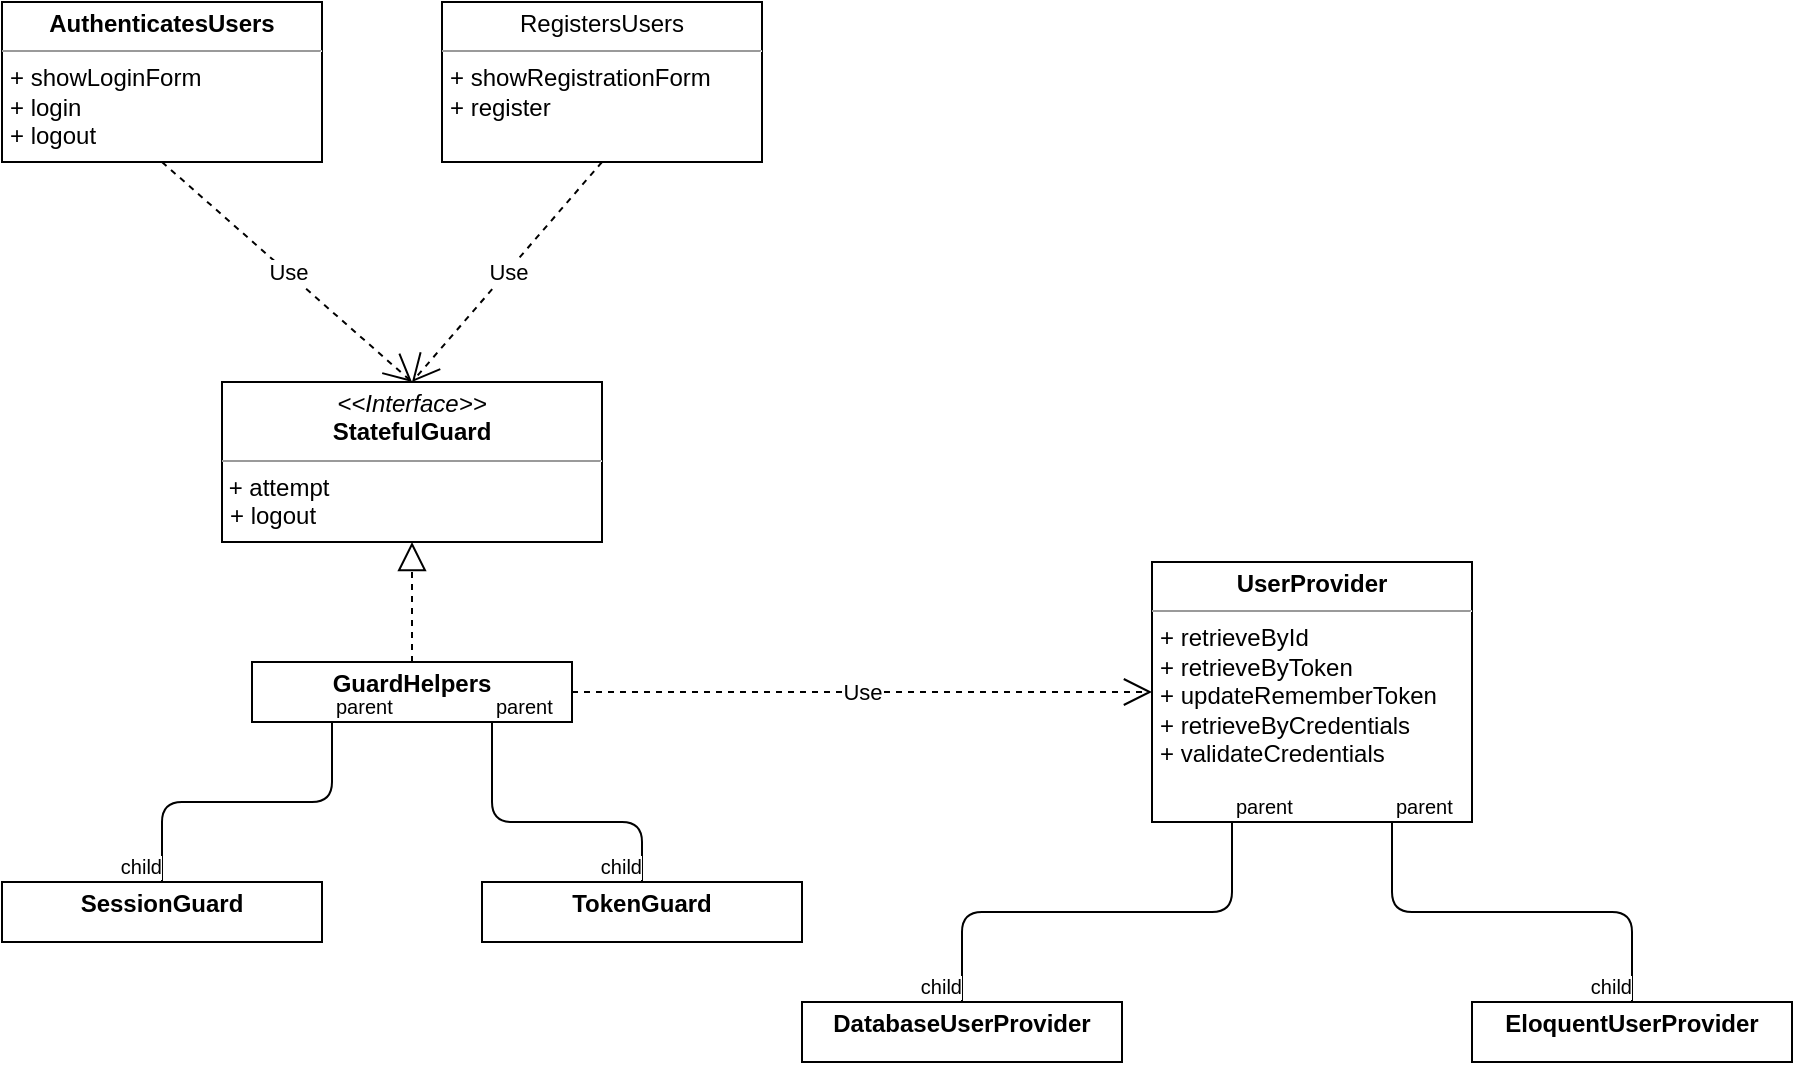 <mxfile version="12.5.4" type="github">
  <diagram id="gZD3GhaqJtmUgJuXptB7" name="第 1 页">
    <mxGraphModel dx="1373" dy="773" grid="1" gridSize="10" guides="1" tooltips="1" connect="1" arrows="1" fold="1" page="1" pageScale="1" pageWidth="827" pageHeight="1169" math="0" shadow="0">
      <root>
        <mxCell id="0"/>
        <mxCell id="1" parent="0"/>
        <mxCell id="f1CG-zrmnWsXXwke2t2M-1" value="&lt;p style=&quot;margin: 0px ; margin-top: 4px ; text-align: center&quot;&gt;&lt;b&gt;AuthenticatesUsers&lt;/b&gt;&lt;/p&gt;&lt;hr size=&quot;1&quot;&gt;&lt;p style=&quot;margin: 0px ; margin-left: 4px&quot;&gt;+ showLoginForm&lt;/p&gt;&lt;p style=&quot;margin: 0px ; margin-left: 4px&quot;&gt;+&amp;nbsp;login&lt;/p&gt;&lt;p style=&quot;margin: 0px ; margin-left: 4px&quot;&gt;+&amp;nbsp;logout&lt;/p&gt;" style="verticalAlign=top;align=left;overflow=fill;fontSize=12;fontFamily=Helvetica;html=1;" vertex="1" parent="1">
          <mxGeometry x="30" y="150" width="160" height="80" as="geometry"/>
        </mxCell>
        <mxCell id="f1CG-zrmnWsXXwke2t2M-5" value="Use" style="endArrow=open;endSize=12;dashed=1;html=1;entryX=0.5;entryY=0;entryDx=0;entryDy=0;exitX=0.5;exitY=1;exitDx=0;exitDy=0;" edge="1" parent="1" source="f1CG-zrmnWsXXwke2t2M-1" target="f1CG-zrmnWsXXwke2t2M-8">
          <mxGeometry width="160" relative="1" as="geometry">
            <mxPoint x="110" y="310" as="sourcePoint"/>
            <mxPoint x="305" y="420" as="targetPoint"/>
          </mxGeometry>
        </mxCell>
        <mxCell id="f1CG-zrmnWsXXwke2t2M-6" value="&lt;p style=&quot;margin: 0px ; margin-top: 4px ; text-align: center&quot;&gt;RegistersUsers&lt;br&gt;&lt;/p&gt;&lt;hr size=&quot;1&quot;&gt;&lt;p style=&quot;margin: 0px ; margin-left: 4px&quot;&gt;+ showRegistrationForm&lt;/p&gt;&lt;p style=&quot;margin: 0px ; margin-left: 4px&quot;&gt;+&amp;nbsp;register&lt;/p&gt;" style="verticalAlign=top;align=left;overflow=fill;fontSize=12;fontFamily=Helvetica;html=1;" vertex="1" parent="1">
          <mxGeometry x="250" y="150" width="160" height="80" as="geometry"/>
        </mxCell>
        <mxCell id="f1CG-zrmnWsXXwke2t2M-7" value="Use" style="endArrow=open;endSize=12;dashed=1;html=1;exitX=0.5;exitY=1;exitDx=0;exitDy=0;entryX=0.5;entryY=0;entryDx=0;entryDy=0;" edge="1" parent="1" source="f1CG-zrmnWsXXwke2t2M-6" target="f1CG-zrmnWsXXwke2t2M-8">
          <mxGeometry width="160" relative="1" as="geometry">
            <mxPoint x="370" y="250" as="sourcePoint"/>
            <mxPoint x="307.907" y="420" as="targetPoint"/>
          </mxGeometry>
        </mxCell>
        <mxCell id="f1CG-zrmnWsXXwke2t2M-8" value="&lt;p style=&quot;margin: 0px ; margin-top: 4px ; text-align: center&quot;&gt;&lt;i&gt;&amp;lt;&amp;lt;Interface&amp;gt;&amp;gt;&lt;/i&gt;&lt;br&gt;&lt;b&gt;StatefulGuard&lt;/b&gt;&lt;br&gt;&lt;/p&gt;&lt;hr size=&quot;1&quot;&gt;&lt;p style=&quot;margin: 0px ; margin-left: 4px&quot;&gt;&lt;/p&gt;&amp;nbsp;+ attempt&lt;p style=&quot;margin: 0px ; margin-left: 4px&quot;&gt;+ logout&lt;/p&gt;" style="verticalAlign=top;align=left;overflow=fill;fontSize=12;fontFamily=Helvetica;html=1;" vertex="1" parent="1">
          <mxGeometry x="140" y="340" width="190" height="80" as="geometry"/>
        </mxCell>
        <mxCell id="f1CG-zrmnWsXXwke2t2M-9" value="&lt;p style=&quot;margin: 0px ; margin-top: 4px ; text-align: center&quot;&gt;&lt;b&gt;GuardHelpers&lt;/b&gt;&lt;/p&gt;" style="verticalAlign=top;align=left;overflow=fill;fontSize=12;fontFamily=Helvetica;html=1;" vertex="1" parent="1">
          <mxGeometry x="155" y="480" width="160" height="30" as="geometry"/>
        </mxCell>
        <mxCell id="f1CG-zrmnWsXXwke2t2M-10" value="" style="endArrow=none;html=1;edgeStyle=orthogonalEdgeStyle;exitX=0.25;exitY=1;exitDx=0;exitDy=0;entryX=0.5;entryY=0;entryDx=0;entryDy=0;" edge="1" parent="1" source="f1CG-zrmnWsXXwke2t2M-9" target="f1CG-zrmnWsXXwke2t2M-36">
          <mxGeometry relative="1" as="geometry">
            <mxPoint x="-40" y="510" as="sourcePoint"/>
            <mxPoint x="120" y="510" as="targetPoint"/>
            <Array as="points">
              <mxPoint x="195" y="550"/>
              <mxPoint x="110" y="550"/>
            </Array>
          </mxGeometry>
        </mxCell>
        <mxCell id="f1CG-zrmnWsXXwke2t2M-11" value="parent" style="resizable=0;html=1;align=left;verticalAlign=bottom;labelBackgroundColor=#ffffff;fontSize=10;" connectable="0" vertex="1" parent="f1CG-zrmnWsXXwke2t2M-10">
          <mxGeometry x="-1" relative="1" as="geometry"/>
        </mxCell>
        <mxCell id="f1CG-zrmnWsXXwke2t2M-12" value="child" style="resizable=0;html=1;align=right;verticalAlign=bottom;labelBackgroundColor=#ffffff;fontSize=10;" connectable="0" vertex="1" parent="f1CG-zrmnWsXXwke2t2M-10">
          <mxGeometry x="1" relative="1" as="geometry"/>
        </mxCell>
        <mxCell id="f1CG-zrmnWsXXwke2t2M-20" value="&lt;p style=&quot;margin: 0px ; margin-top: 4px ; text-align: center&quot;&gt;&lt;b&gt;UserProvider&lt;/b&gt;&lt;/p&gt;&lt;hr size=&quot;1&quot;&gt;&lt;p style=&quot;margin: 0px ; margin-left: 4px&quot;&gt;+ retrieveById&lt;/p&gt;&lt;p style=&quot;margin: 0px ; margin-left: 4px&quot;&gt;+&amp;nbsp;retrieveByToken&lt;/p&gt;&lt;p style=&quot;margin: 0px ; margin-left: 4px&quot;&gt;+&amp;nbsp;updateRememberToken&lt;/p&gt;&lt;p style=&quot;margin: 0px ; margin-left: 4px&quot;&gt;+&amp;nbsp;retrieveByCredentials&lt;/p&gt;&lt;p style=&quot;margin: 0px ; margin-left: 4px&quot;&gt;+&amp;nbsp;validateCredentials&lt;/p&gt;" style="verticalAlign=top;align=left;overflow=fill;fontSize=12;fontFamily=Helvetica;html=1;" vertex="1" parent="1">
          <mxGeometry x="605" y="430" width="160" height="130" as="geometry"/>
        </mxCell>
        <mxCell id="f1CG-zrmnWsXXwke2t2M-21" value="Use" style="endArrow=open;endSize=12;dashed=1;html=1;entryX=0;entryY=0.5;entryDx=0;entryDy=0;exitX=1;exitY=0.5;exitDx=0;exitDy=0;" edge="1" parent="1" source="f1CG-zrmnWsXXwke2t2M-9" target="f1CG-zrmnWsXXwke2t2M-20">
          <mxGeometry width="160" relative="1" as="geometry">
            <mxPoint x="-80" y="510" as="sourcePoint"/>
            <mxPoint x="80" y="510" as="targetPoint"/>
          </mxGeometry>
        </mxCell>
        <mxCell id="f1CG-zrmnWsXXwke2t2M-22" value="&lt;p style=&quot;margin: 0px ; margin-top: 4px ; text-align: center&quot;&gt;&lt;b&gt;DatabaseUserProvider&lt;/b&gt;&lt;br&gt;&lt;/p&gt;&lt;p style=&quot;margin: 0px ; margin-left: 4px&quot;&gt;&lt;br&gt;&lt;/p&gt;" style="verticalAlign=top;align=left;overflow=fill;fontSize=12;fontFamily=Helvetica;html=1;" vertex="1" parent="1">
          <mxGeometry x="430" y="650" width="160" height="30" as="geometry"/>
        </mxCell>
        <mxCell id="f1CG-zrmnWsXXwke2t2M-26" value="" style="endArrow=none;html=1;edgeStyle=orthogonalEdgeStyle;exitX=0.25;exitY=1;exitDx=0;exitDy=0;" edge="1" parent="1" source="f1CG-zrmnWsXXwke2t2M-20" target="f1CG-zrmnWsXXwke2t2M-22">
          <mxGeometry relative="1" as="geometry">
            <mxPoint x="632.5" y="624" as="sourcePoint"/>
            <mxPoint x="792.5" y="624" as="targetPoint"/>
          </mxGeometry>
        </mxCell>
        <mxCell id="f1CG-zrmnWsXXwke2t2M-27" value="parent" style="resizable=0;html=1;align=left;verticalAlign=bottom;labelBackgroundColor=#ffffff;fontSize=10;" connectable="0" vertex="1" parent="f1CG-zrmnWsXXwke2t2M-26">
          <mxGeometry x="-1" relative="1" as="geometry"/>
        </mxCell>
        <mxCell id="f1CG-zrmnWsXXwke2t2M-28" value="child" style="resizable=0;html=1;align=right;verticalAlign=bottom;labelBackgroundColor=#ffffff;fontSize=10;" connectable="0" vertex="1" parent="f1CG-zrmnWsXXwke2t2M-26">
          <mxGeometry x="1" relative="1" as="geometry"/>
        </mxCell>
        <mxCell id="f1CG-zrmnWsXXwke2t2M-29" value="&lt;p style=&quot;margin: 0px ; margin-top: 4px ; text-align: center&quot;&gt;&lt;b&gt;EloquentUserProvider&lt;/b&gt;&lt;br&gt;&lt;/p&gt;" style="verticalAlign=top;align=left;overflow=fill;fontSize=12;fontFamily=Helvetica;html=1;" vertex="1" parent="1">
          <mxGeometry x="765" y="650" width="160" height="30" as="geometry"/>
        </mxCell>
        <mxCell id="f1CG-zrmnWsXXwke2t2M-30" value="" style="endArrow=none;html=1;edgeStyle=orthogonalEdgeStyle;exitX=0.75;exitY=1;exitDx=0;exitDy=0;" edge="1" parent="1" source="f1CG-zrmnWsXXwke2t2M-20" target="f1CG-zrmnWsXXwke2t2M-29">
          <mxGeometry relative="1" as="geometry">
            <mxPoint x="757.5" y="734" as="sourcePoint"/>
            <mxPoint x="597.5" y="804" as="targetPoint"/>
          </mxGeometry>
        </mxCell>
        <mxCell id="f1CG-zrmnWsXXwke2t2M-31" value="parent" style="resizable=0;html=1;align=left;verticalAlign=bottom;labelBackgroundColor=#ffffff;fontSize=10;" connectable="0" vertex="1" parent="f1CG-zrmnWsXXwke2t2M-30">
          <mxGeometry x="-1" relative="1" as="geometry"/>
        </mxCell>
        <mxCell id="f1CG-zrmnWsXXwke2t2M-32" value="child" style="resizable=0;html=1;align=right;verticalAlign=bottom;labelBackgroundColor=#ffffff;fontSize=10;" connectable="0" vertex="1" parent="f1CG-zrmnWsXXwke2t2M-30">
          <mxGeometry x="1" relative="1" as="geometry"/>
        </mxCell>
        <mxCell id="f1CG-zrmnWsXXwke2t2M-36" value="&lt;p style=&quot;margin: 0px ; margin-top: 4px ; text-align: center&quot;&gt;&lt;b&gt;SessionGuard&lt;/b&gt;&lt;/p&gt;" style="verticalAlign=top;align=left;overflow=fill;fontSize=12;fontFamily=Helvetica;html=1;" vertex="1" parent="1">
          <mxGeometry x="30" y="590" width="160" height="30" as="geometry"/>
        </mxCell>
        <mxCell id="f1CG-zrmnWsXXwke2t2M-37" value="&lt;p style=&quot;margin: 0px ; margin-top: 4px ; text-align: center&quot;&gt;&lt;b&gt;TokenGuard&lt;/b&gt;&lt;/p&gt;" style="verticalAlign=top;align=left;overflow=fill;fontSize=12;fontFamily=Helvetica;html=1;" vertex="1" parent="1">
          <mxGeometry x="270" y="590" width="160" height="30" as="geometry"/>
        </mxCell>
        <mxCell id="f1CG-zrmnWsXXwke2t2M-42" value="" style="endArrow=block;dashed=1;endFill=0;endSize=12;html=1;entryX=0.5;entryY=1;entryDx=0;entryDy=0;exitX=0.5;exitY=0;exitDx=0;exitDy=0;" edge="1" parent="1" source="f1CG-zrmnWsXXwke2t2M-9" target="f1CG-zrmnWsXXwke2t2M-8">
          <mxGeometry width="160" relative="1" as="geometry">
            <mxPoint x="-50" y="490" as="sourcePoint"/>
            <mxPoint x="110" y="490" as="targetPoint"/>
          </mxGeometry>
        </mxCell>
        <mxCell id="f1CG-zrmnWsXXwke2t2M-43" value="" style="endArrow=none;html=1;edgeStyle=orthogonalEdgeStyle;exitX=0.75;exitY=1;exitDx=0;exitDy=0;entryX=0.5;entryY=0;entryDx=0;entryDy=0;" edge="1" parent="1" source="f1CG-zrmnWsXXwke2t2M-9" target="f1CG-zrmnWsXXwke2t2M-37">
          <mxGeometry relative="1" as="geometry">
            <mxPoint x="245" y="520" as="sourcePoint"/>
            <mxPoint x="120" y="600" as="targetPoint"/>
            <Array as="points">
              <mxPoint x="275" y="560"/>
              <mxPoint x="350" y="560"/>
            </Array>
          </mxGeometry>
        </mxCell>
        <mxCell id="f1CG-zrmnWsXXwke2t2M-44" value="parent" style="resizable=0;html=1;align=left;verticalAlign=bottom;labelBackgroundColor=#ffffff;fontSize=10;" connectable="0" vertex="1" parent="f1CG-zrmnWsXXwke2t2M-43">
          <mxGeometry x="-1" relative="1" as="geometry"/>
        </mxCell>
        <mxCell id="f1CG-zrmnWsXXwke2t2M-45" value="child" style="resizable=0;html=1;align=right;verticalAlign=bottom;labelBackgroundColor=#ffffff;fontSize=10;" connectable="0" vertex="1" parent="f1CG-zrmnWsXXwke2t2M-43">
          <mxGeometry x="1" relative="1" as="geometry"/>
        </mxCell>
      </root>
    </mxGraphModel>
  </diagram>
</mxfile>
